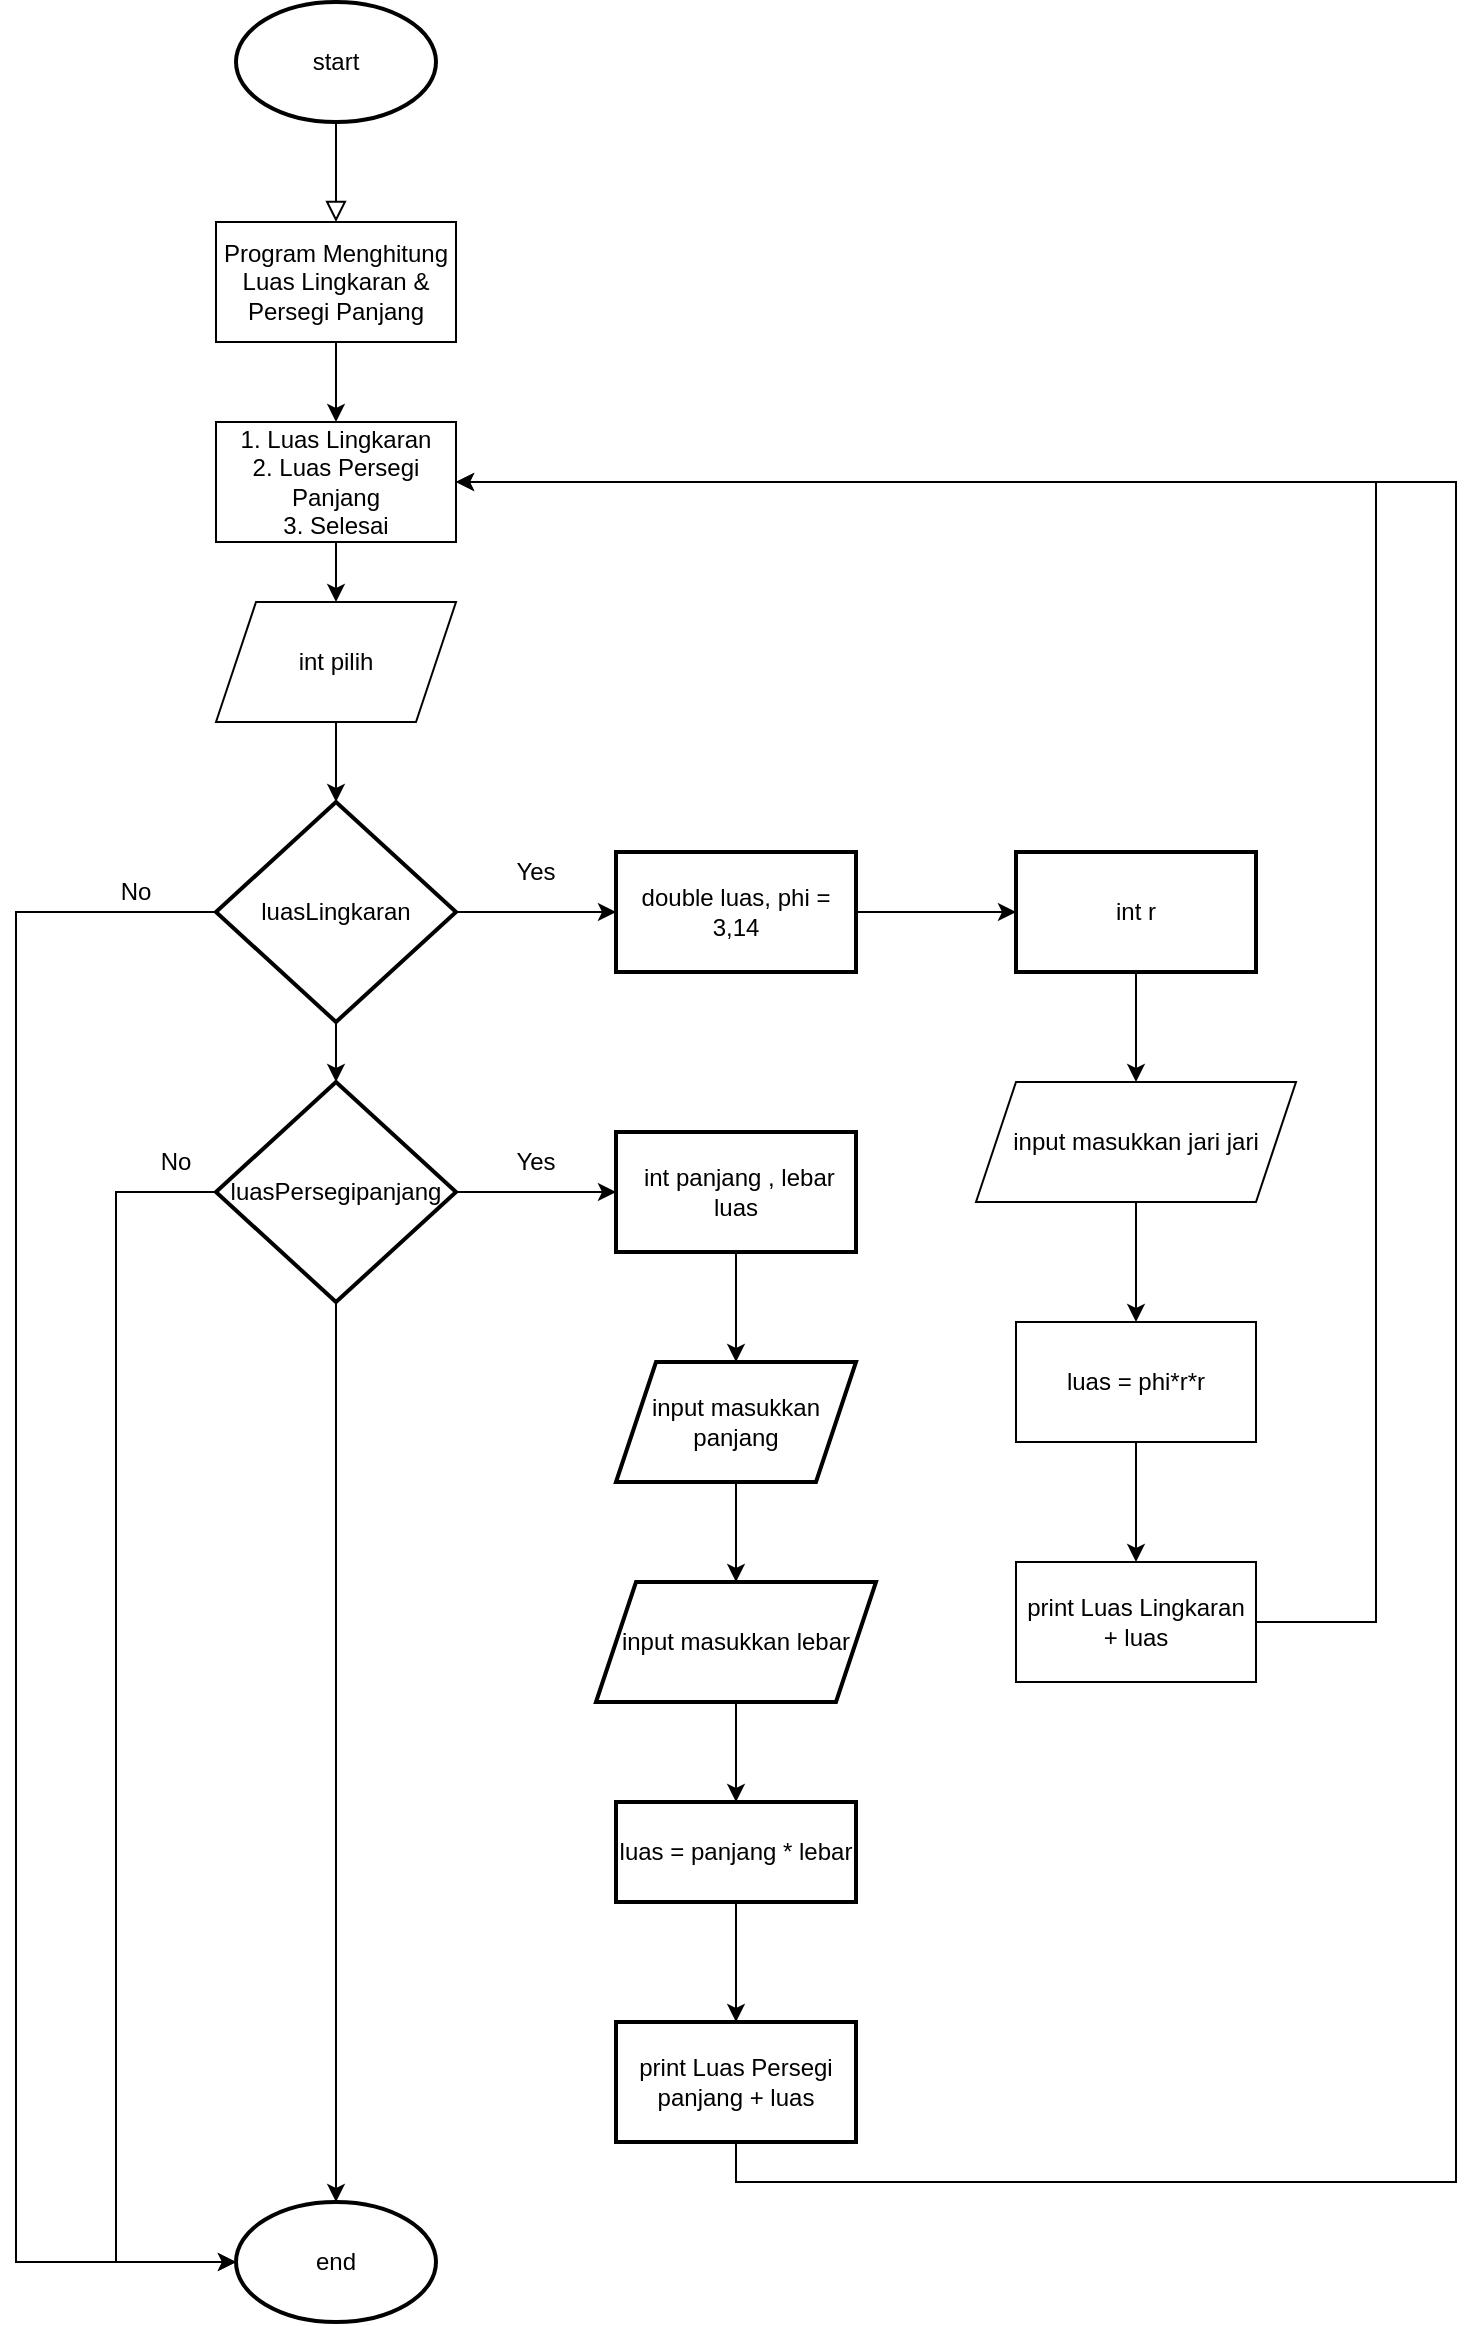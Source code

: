 <mxfile version="20.7.4" type="github">
  <diagram id="C5RBs43oDa-KdzZeNtuy" name="Page-1">
    <mxGraphModel dx="1050" dy="581" grid="1" gridSize="10" guides="1" tooltips="1" connect="1" arrows="1" fold="1" page="1" pageScale="1" pageWidth="827" pageHeight="1169" math="0" shadow="0">
      <root>
        <mxCell id="WIyWlLk6GJQsqaUBKTNV-0" />
        <mxCell id="WIyWlLk6GJQsqaUBKTNV-1" parent="WIyWlLk6GJQsqaUBKTNV-0" />
        <mxCell id="WIyWlLk6GJQsqaUBKTNV-2" value="" style="rounded=0;html=1;jettySize=auto;orthogonalLoop=1;fontSize=11;endArrow=block;endFill=0;endSize=8;strokeWidth=1;shadow=0;labelBackgroundColor=none;edgeStyle=orthogonalEdgeStyle;" parent="WIyWlLk6GJQsqaUBKTNV-1" edge="1">
          <mxGeometry relative="1" as="geometry">
            <mxPoint x="220" y="120" as="sourcePoint" />
            <mxPoint x="220" y="170" as="targetPoint" />
          </mxGeometry>
        </mxCell>
        <mxCell id="Haho5-h-Vpsg39bjOvO1-0" value="start" style="strokeWidth=2;html=1;shape=mxgraph.flowchart.start_1;whiteSpace=wrap;" vertex="1" parent="WIyWlLk6GJQsqaUBKTNV-1">
          <mxGeometry x="170" y="60" width="100" height="60" as="geometry" />
        </mxCell>
        <mxCell id="Haho5-h-Vpsg39bjOvO1-11" style="edgeStyle=orthogonalEdgeStyle;rounded=0;orthogonalLoop=1;jettySize=auto;html=1;exitX=0.5;exitY=1;exitDx=0;exitDy=0;entryX=0.5;entryY=0;entryDx=0;entryDy=0;entryPerimeter=0;" edge="1" parent="WIyWlLk6GJQsqaUBKTNV-1" source="Haho5-h-Vpsg39bjOvO1-2" target="Haho5-h-Vpsg39bjOvO1-10">
          <mxGeometry relative="1" as="geometry" />
        </mxCell>
        <mxCell id="Haho5-h-Vpsg39bjOvO1-2" value="int pilih" style="shape=parallelogram;perimeter=parallelogramPerimeter;whiteSpace=wrap;html=1;fixedSize=1;" vertex="1" parent="WIyWlLk6GJQsqaUBKTNV-1">
          <mxGeometry x="160" y="360" width="120" height="60" as="geometry" />
        </mxCell>
        <mxCell id="Haho5-h-Vpsg39bjOvO1-5" style="edgeStyle=orthogonalEdgeStyle;rounded=0;orthogonalLoop=1;jettySize=auto;html=1;exitX=0.5;exitY=1;exitDx=0;exitDy=0;entryX=0.5;entryY=0;entryDx=0;entryDy=0;" edge="1" parent="WIyWlLk6GJQsqaUBKTNV-1" source="Haho5-h-Vpsg39bjOvO1-3" target="Haho5-h-Vpsg39bjOvO1-4">
          <mxGeometry relative="1" as="geometry" />
        </mxCell>
        <mxCell id="Haho5-h-Vpsg39bjOvO1-3" value="Program Menghitung Luas Lingkaran &amp;amp; Persegi Panjang" style="rounded=0;whiteSpace=wrap;html=1;" vertex="1" parent="WIyWlLk6GJQsqaUBKTNV-1">
          <mxGeometry x="160" y="170" width="120" height="60" as="geometry" />
        </mxCell>
        <mxCell id="Haho5-h-Vpsg39bjOvO1-7" style="edgeStyle=orthogonalEdgeStyle;rounded=0;orthogonalLoop=1;jettySize=auto;html=1;exitX=0.5;exitY=1;exitDx=0;exitDy=0;" edge="1" parent="WIyWlLk6GJQsqaUBKTNV-1" source="Haho5-h-Vpsg39bjOvO1-4">
          <mxGeometry relative="1" as="geometry">
            <mxPoint x="220" y="330" as="targetPoint" />
          </mxGeometry>
        </mxCell>
        <mxCell id="Haho5-h-Vpsg39bjOvO1-9" style="edgeStyle=orthogonalEdgeStyle;rounded=0;orthogonalLoop=1;jettySize=auto;html=1;exitX=0.5;exitY=1;exitDx=0;exitDy=0;entryX=0.5;entryY=0;entryDx=0;entryDy=0;" edge="1" parent="WIyWlLk6GJQsqaUBKTNV-1" source="Haho5-h-Vpsg39bjOvO1-4" target="Haho5-h-Vpsg39bjOvO1-2">
          <mxGeometry relative="1" as="geometry" />
        </mxCell>
        <mxCell id="Haho5-h-Vpsg39bjOvO1-4" value="1. Luas Lingkaran&lt;br&gt;2. Luas Persegi Panjang&lt;br&gt;3. Selesai" style="rounded=0;whiteSpace=wrap;html=1;" vertex="1" parent="WIyWlLk6GJQsqaUBKTNV-1">
          <mxGeometry x="160" y="270" width="120" height="60" as="geometry" />
        </mxCell>
        <mxCell id="Haho5-h-Vpsg39bjOvO1-13" value="" style="edgeStyle=orthogonalEdgeStyle;rounded=0;orthogonalLoop=1;jettySize=auto;html=1;" edge="1" parent="WIyWlLk6GJQsqaUBKTNV-1" source="Haho5-h-Vpsg39bjOvO1-10">
          <mxGeometry relative="1" as="geometry">
            <mxPoint x="220" y="600" as="targetPoint" />
          </mxGeometry>
        </mxCell>
        <mxCell id="Haho5-h-Vpsg39bjOvO1-18" value="" style="edgeStyle=orthogonalEdgeStyle;rounded=0;orthogonalLoop=1;jettySize=auto;html=1;" edge="1" parent="WIyWlLk6GJQsqaUBKTNV-1" source="Haho5-h-Vpsg39bjOvO1-10" target="Haho5-h-Vpsg39bjOvO1-17">
          <mxGeometry relative="1" as="geometry" />
        </mxCell>
        <mxCell id="Haho5-h-Vpsg39bjOvO1-46" style="edgeStyle=orthogonalEdgeStyle;rounded=0;orthogonalLoop=1;jettySize=auto;html=1;entryX=0;entryY=0.5;entryDx=0;entryDy=0;entryPerimeter=0;" edge="1" parent="WIyWlLk6GJQsqaUBKTNV-1" source="Haho5-h-Vpsg39bjOvO1-10" target="Haho5-h-Vpsg39bjOvO1-42">
          <mxGeometry x="0.028" y="-11" relative="1" as="geometry">
            <Array as="points">
              <mxPoint x="60" y="515" />
              <mxPoint x="60" y="1190" />
            </Array>
            <mxPoint x="1" y="-5" as="offset" />
          </mxGeometry>
        </mxCell>
        <mxCell id="Haho5-h-Vpsg39bjOvO1-10" value="luasLingkaran" style="strokeWidth=2;html=1;shape=mxgraph.flowchart.decision;whiteSpace=wrap;" vertex="1" parent="WIyWlLk6GJQsqaUBKTNV-1">
          <mxGeometry x="160" y="460" width="120" height="110" as="geometry" />
        </mxCell>
        <mxCell id="Haho5-h-Vpsg39bjOvO1-30" value="" style="edgeStyle=orthogonalEdgeStyle;rounded=0;orthogonalLoop=1;jettySize=auto;html=1;" edge="1" parent="WIyWlLk6GJQsqaUBKTNV-1" source="Haho5-h-Vpsg39bjOvO1-14" target="Haho5-h-Vpsg39bjOvO1-29">
          <mxGeometry relative="1" as="geometry" />
        </mxCell>
        <mxCell id="Haho5-h-Vpsg39bjOvO1-41" style="edgeStyle=orthogonalEdgeStyle;rounded=0;orthogonalLoop=1;jettySize=auto;html=1;" edge="1" parent="WIyWlLk6GJQsqaUBKTNV-1" source="Haho5-h-Vpsg39bjOvO1-14">
          <mxGeometry relative="1" as="geometry">
            <mxPoint x="220" y="1160" as="targetPoint" />
            <Array as="points">
              <mxPoint x="220" y="860" />
              <mxPoint x="220" y="860" />
            </Array>
          </mxGeometry>
        </mxCell>
        <mxCell id="Haho5-h-Vpsg39bjOvO1-48" style="edgeStyle=orthogonalEdgeStyle;rounded=0;orthogonalLoop=1;jettySize=auto;html=1;exitX=0;exitY=0.5;exitDx=0;exitDy=0;exitPerimeter=0;entryX=0;entryY=0.5;entryDx=0;entryDy=0;entryPerimeter=0;" edge="1" parent="WIyWlLk6GJQsqaUBKTNV-1" source="Haho5-h-Vpsg39bjOvO1-14" target="Haho5-h-Vpsg39bjOvO1-42">
          <mxGeometry relative="1" as="geometry">
            <mxPoint x="110" y="1190" as="targetPoint" />
            <Array as="points">
              <mxPoint x="110" y="655" />
              <mxPoint x="110" y="1190" />
            </Array>
          </mxGeometry>
        </mxCell>
        <mxCell id="Haho5-h-Vpsg39bjOvO1-14" value="luasPersegipanjang" style="strokeWidth=2;html=1;shape=mxgraph.flowchart.decision;whiteSpace=wrap;" vertex="1" parent="WIyWlLk6GJQsqaUBKTNV-1">
          <mxGeometry x="160" y="600" width="120" height="110" as="geometry" />
        </mxCell>
        <mxCell id="Haho5-h-Vpsg39bjOvO1-20" value="" style="edgeStyle=orthogonalEdgeStyle;rounded=0;orthogonalLoop=1;jettySize=auto;html=1;" edge="1" parent="WIyWlLk6GJQsqaUBKTNV-1" source="Haho5-h-Vpsg39bjOvO1-17" target="Haho5-h-Vpsg39bjOvO1-19">
          <mxGeometry relative="1" as="geometry" />
        </mxCell>
        <mxCell id="Haho5-h-Vpsg39bjOvO1-17" value="double luas, phi = 3,14" style="whiteSpace=wrap;html=1;strokeWidth=2;" vertex="1" parent="WIyWlLk6GJQsqaUBKTNV-1">
          <mxGeometry x="360" y="485" width="120" height="60" as="geometry" />
        </mxCell>
        <mxCell id="Haho5-h-Vpsg39bjOvO1-24" style="edgeStyle=orthogonalEdgeStyle;rounded=0;orthogonalLoop=1;jettySize=auto;html=1;exitX=0.5;exitY=1;exitDx=0;exitDy=0;entryX=0.5;entryY=0;entryDx=0;entryDy=0;" edge="1" parent="WIyWlLk6GJQsqaUBKTNV-1" source="Haho5-h-Vpsg39bjOvO1-19" target="Haho5-h-Vpsg39bjOvO1-23">
          <mxGeometry relative="1" as="geometry" />
        </mxCell>
        <mxCell id="Haho5-h-Vpsg39bjOvO1-19" value="int r" style="whiteSpace=wrap;html=1;strokeWidth=2;" vertex="1" parent="WIyWlLk6GJQsqaUBKTNV-1">
          <mxGeometry x="560" y="485" width="120" height="60" as="geometry" />
        </mxCell>
        <mxCell id="Haho5-h-Vpsg39bjOvO1-26" value="" style="edgeStyle=orthogonalEdgeStyle;rounded=0;orthogonalLoop=1;jettySize=auto;html=1;" edge="1" parent="WIyWlLk6GJQsqaUBKTNV-1" source="Haho5-h-Vpsg39bjOvO1-23" target="Haho5-h-Vpsg39bjOvO1-25">
          <mxGeometry relative="1" as="geometry" />
        </mxCell>
        <mxCell id="Haho5-h-Vpsg39bjOvO1-23" value="input masukkan jari jari" style="shape=parallelogram;perimeter=parallelogramPerimeter;whiteSpace=wrap;html=1;fixedSize=1;" vertex="1" parent="WIyWlLk6GJQsqaUBKTNV-1">
          <mxGeometry x="540" y="600" width="160" height="60" as="geometry" />
        </mxCell>
        <mxCell id="Haho5-h-Vpsg39bjOvO1-28" value="" style="edgeStyle=orthogonalEdgeStyle;rounded=0;orthogonalLoop=1;jettySize=auto;html=1;" edge="1" parent="WIyWlLk6GJQsqaUBKTNV-1" source="Haho5-h-Vpsg39bjOvO1-25" target="Haho5-h-Vpsg39bjOvO1-27">
          <mxGeometry relative="1" as="geometry" />
        </mxCell>
        <mxCell id="Haho5-h-Vpsg39bjOvO1-25" value="luas = phi*r*r" style="whiteSpace=wrap;html=1;" vertex="1" parent="WIyWlLk6GJQsqaUBKTNV-1">
          <mxGeometry x="560" y="720" width="120" height="60" as="geometry" />
        </mxCell>
        <mxCell id="Haho5-h-Vpsg39bjOvO1-55" style="edgeStyle=orthogonalEdgeStyle;rounded=0;orthogonalLoop=1;jettySize=auto;html=1;exitX=1;exitY=0.5;exitDx=0;exitDy=0;entryX=1;entryY=0.5;entryDx=0;entryDy=0;" edge="1" parent="WIyWlLk6GJQsqaUBKTNV-1" source="Haho5-h-Vpsg39bjOvO1-27" target="Haho5-h-Vpsg39bjOvO1-4">
          <mxGeometry relative="1" as="geometry">
            <Array as="points">
              <mxPoint x="740" y="870" />
              <mxPoint x="740" y="300" />
            </Array>
          </mxGeometry>
        </mxCell>
        <mxCell id="Haho5-h-Vpsg39bjOvO1-27" value="print Luas Lingkaran + luas" style="whiteSpace=wrap;html=1;" vertex="1" parent="WIyWlLk6GJQsqaUBKTNV-1">
          <mxGeometry x="560" y="840" width="120" height="60" as="geometry" />
        </mxCell>
        <mxCell id="Haho5-h-Vpsg39bjOvO1-33" value="" style="edgeStyle=orthogonalEdgeStyle;rounded=0;orthogonalLoop=1;jettySize=auto;html=1;" edge="1" parent="WIyWlLk6GJQsqaUBKTNV-1" source="Haho5-h-Vpsg39bjOvO1-29" target="Haho5-h-Vpsg39bjOvO1-32">
          <mxGeometry relative="1" as="geometry" />
        </mxCell>
        <mxCell id="Haho5-h-Vpsg39bjOvO1-29" value="&amp;nbsp;int panjang , lebar luas" style="whiteSpace=wrap;html=1;strokeWidth=2;" vertex="1" parent="WIyWlLk6GJQsqaUBKTNV-1">
          <mxGeometry x="360" y="625" width="120" height="60" as="geometry" />
        </mxCell>
        <mxCell id="Haho5-h-Vpsg39bjOvO1-35" value="" style="edgeStyle=orthogonalEdgeStyle;rounded=0;orthogonalLoop=1;jettySize=auto;html=1;" edge="1" parent="WIyWlLk6GJQsqaUBKTNV-1" source="Haho5-h-Vpsg39bjOvO1-32" target="Haho5-h-Vpsg39bjOvO1-34">
          <mxGeometry relative="1" as="geometry" />
        </mxCell>
        <mxCell id="Haho5-h-Vpsg39bjOvO1-32" value="input masukkan panjang" style="shape=parallelogram;perimeter=parallelogramPerimeter;whiteSpace=wrap;html=1;fixedSize=1;strokeWidth=2;" vertex="1" parent="WIyWlLk6GJQsqaUBKTNV-1">
          <mxGeometry x="360" y="740" width="120" height="60" as="geometry" />
        </mxCell>
        <mxCell id="Haho5-h-Vpsg39bjOvO1-37" value="" style="edgeStyle=orthogonalEdgeStyle;rounded=0;orthogonalLoop=1;jettySize=auto;html=1;" edge="1" parent="WIyWlLk6GJQsqaUBKTNV-1" source="Haho5-h-Vpsg39bjOvO1-34" target="Haho5-h-Vpsg39bjOvO1-36">
          <mxGeometry relative="1" as="geometry" />
        </mxCell>
        <mxCell id="Haho5-h-Vpsg39bjOvO1-34" value="input masukkan lebar" style="shape=parallelogram;perimeter=parallelogramPerimeter;whiteSpace=wrap;html=1;fixedSize=1;strokeWidth=2;" vertex="1" parent="WIyWlLk6GJQsqaUBKTNV-1">
          <mxGeometry x="350" y="850" width="140" height="60" as="geometry" />
        </mxCell>
        <mxCell id="Haho5-h-Vpsg39bjOvO1-39" value="" style="edgeStyle=orthogonalEdgeStyle;rounded=0;orthogonalLoop=1;jettySize=auto;html=1;" edge="1" parent="WIyWlLk6GJQsqaUBKTNV-1" source="Haho5-h-Vpsg39bjOvO1-36" target="Haho5-h-Vpsg39bjOvO1-38">
          <mxGeometry relative="1" as="geometry" />
        </mxCell>
        <mxCell id="Haho5-h-Vpsg39bjOvO1-36" value="luas = panjang * lebar" style="whiteSpace=wrap;html=1;strokeWidth=2;" vertex="1" parent="WIyWlLk6GJQsqaUBKTNV-1">
          <mxGeometry x="360" y="960" width="120" height="50" as="geometry" />
        </mxCell>
        <mxCell id="Haho5-h-Vpsg39bjOvO1-52" style="edgeStyle=orthogonalEdgeStyle;rounded=0;orthogonalLoop=1;jettySize=auto;html=1;exitX=0.5;exitY=1;exitDx=0;exitDy=0;entryX=1;entryY=0.5;entryDx=0;entryDy=0;" edge="1" parent="WIyWlLk6GJQsqaUBKTNV-1" source="Haho5-h-Vpsg39bjOvO1-38" target="Haho5-h-Vpsg39bjOvO1-4">
          <mxGeometry relative="1" as="geometry">
            <mxPoint x="280" y="300" as="targetPoint" />
            <Array as="points">
              <mxPoint x="420" y="1150" />
              <mxPoint x="780" y="1150" />
              <mxPoint x="780" y="300" />
            </Array>
          </mxGeometry>
        </mxCell>
        <mxCell id="Haho5-h-Vpsg39bjOvO1-38" value="print Luas Persegi panjang + luas" style="whiteSpace=wrap;html=1;strokeWidth=2;" vertex="1" parent="WIyWlLk6GJQsqaUBKTNV-1">
          <mxGeometry x="360" y="1070" width="120" height="60" as="geometry" />
        </mxCell>
        <mxCell id="Haho5-h-Vpsg39bjOvO1-42" value="end" style="strokeWidth=2;html=1;shape=mxgraph.flowchart.start_1;whiteSpace=wrap;" vertex="1" parent="WIyWlLk6GJQsqaUBKTNV-1">
          <mxGeometry x="170" y="1160" width="100" height="60" as="geometry" />
        </mxCell>
        <mxCell id="Haho5-h-Vpsg39bjOvO1-43" value="Yes" style="text;html=1;strokeColor=none;fillColor=none;align=center;verticalAlign=middle;whiteSpace=wrap;rounded=0;" vertex="1" parent="WIyWlLk6GJQsqaUBKTNV-1">
          <mxGeometry x="290" y="480" width="60" height="30" as="geometry" />
        </mxCell>
        <mxCell id="Haho5-h-Vpsg39bjOvO1-45" value="Yes" style="text;html=1;strokeColor=none;fillColor=none;align=center;verticalAlign=middle;whiteSpace=wrap;rounded=0;" vertex="1" parent="WIyWlLk6GJQsqaUBKTNV-1">
          <mxGeometry x="290" y="625" width="60" height="30" as="geometry" />
        </mxCell>
        <mxCell id="Haho5-h-Vpsg39bjOvO1-49" value="No" style="text;html=1;strokeColor=none;fillColor=none;align=center;verticalAlign=middle;whiteSpace=wrap;rounded=0;" vertex="1" parent="WIyWlLk6GJQsqaUBKTNV-1">
          <mxGeometry x="110" y="625" width="60" height="30" as="geometry" />
        </mxCell>
        <mxCell id="Haho5-h-Vpsg39bjOvO1-50" value="No" style="text;html=1;strokeColor=none;fillColor=none;align=center;verticalAlign=middle;whiteSpace=wrap;rounded=0;" vertex="1" parent="WIyWlLk6GJQsqaUBKTNV-1">
          <mxGeometry x="90" y="490" width="60" height="30" as="geometry" />
        </mxCell>
      </root>
    </mxGraphModel>
  </diagram>
</mxfile>
